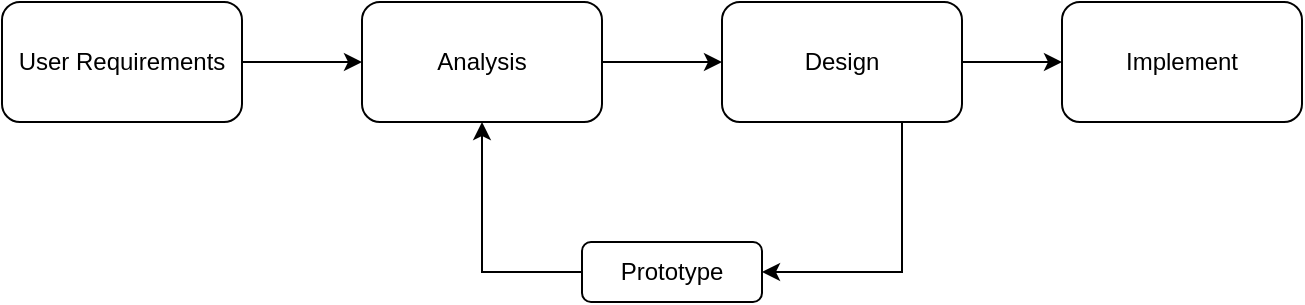 <mxfile version="14.5.1" type="device"><diagram id="wMXgy-sYWgviRdfHoszo" name="Page-1"><mxGraphModel dx="1425" dy="872" grid="1" gridSize="10" guides="1" tooltips="1" connect="1" arrows="1" fold="1" page="1" pageScale="1" pageWidth="827" pageHeight="1169" math="0" shadow="0"><root><mxCell id="0"/><mxCell id="1" parent="0"/><mxCell id="qVHUFdv28q7hV_MNFJD7-6" style="edgeStyle=orthogonalEdgeStyle;rounded=0;orthogonalLoop=1;jettySize=auto;html=1;exitX=1;exitY=0.5;exitDx=0;exitDy=0;entryX=0;entryY=0.5;entryDx=0;entryDy=0;" edge="1" parent="1" source="qVHUFdv28q7hV_MNFJD7-1" target="qVHUFdv28q7hV_MNFJD7-2"><mxGeometry relative="1" as="geometry"/></mxCell><mxCell id="qVHUFdv28q7hV_MNFJD7-1" value="User Requirements" style="rounded=1;whiteSpace=wrap;html=1;" vertex="1" parent="1"><mxGeometry x="130" y="190" width="120" height="60" as="geometry"/></mxCell><mxCell id="qVHUFdv28q7hV_MNFJD7-7" style="edgeStyle=orthogonalEdgeStyle;rounded=0;orthogonalLoop=1;jettySize=auto;html=1;exitX=1;exitY=0.5;exitDx=0;exitDy=0;entryX=0;entryY=0.5;entryDx=0;entryDy=0;" edge="1" parent="1" source="qVHUFdv28q7hV_MNFJD7-2" target="qVHUFdv28q7hV_MNFJD7-3"><mxGeometry relative="1" as="geometry"/></mxCell><mxCell id="qVHUFdv28q7hV_MNFJD7-2" value="Analysis" style="rounded=1;whiteSpace=wrap;html=1;" vertex="1" parent="1"><mxGeometry x="310" y="190" width="120" height="60" as="geometry"/></mxCell><mxCell id="qVHUFdv28q7hV_MNFJD7-8" style="edgeStyle=orthogonalEdgeStyle;rounded=0;orthogonalLoop=1;jettySize=auto;html=1;exitX=1;exitY=0.5;exitDx=0;exitDy=0;entryX=0;entryY=0.5;entryDx=0;entryDy=0;" edge="1" parent="1" source="qVHUFdv28q7hV_MNFJD7-3" target="qVHUFdv28q7hV_MNFJD7-4"><mxGeometry relative="1" as="geometry"/></mxCell><mxCell id="qVHUFdv28q7hV_MNFJD7-9" style="edgeStyle=orthogonalEdgeStyle;rounded=0;orthogonalLoop=1;jettySize=auto;html=1;exitX=0.75;exitY=1;exitDx=0;exitDy=0;entryX=1;entryY=0.5;entryDx=0;entryDy=0;" edge="1" parent="1" source="qVHUFdv28q7hV_MNFJD7-3" target="qVHUFdv28q7hV_MNFJD7-5"><mxGeometry relative="1" as="geometry"><mxPoint x="510" y="320" as="targetPoint"/><Array as="points"><mxPoint x="580" y="325"/></Array></mxGeometry></mxCell><mxCell id="qVHUFdv28q7hV_MNFJD7-3" value="Design" style="rounded=1;whiteSpace=wrap;html=1;" vertex="1" parent="1"><mxGeometry x="490" y="190" width="120" height="60" as="geometry"/></mxCell><mxCell id="qVHUFdv28q7hV_MNFJD7-4" value="Implement" style="rounded=1;whiteSpace=wrap;html=1;" vertex="1" parent="1"><mxGeometry x="660" y="190" width="120" height="60" as="geometry"/></mxCell><mxCell id="qVHUFdv28q7hV_MNFJD7-10" style="edgeStyle=orthogonalEdgeStyle;rounded=0;orthogonalLoop=1;jettySize=auto;html=1;exitX=0;exitY=0.5;exitDx=0;exitDy=0;entryX=0.5;entryY=1;entryDx=0;entryDy=0;" edge="1" parent="1" source="qVHUFdv28q7hV_MNFJD7-5" target="qVHUFdv28q7hV_MNFJD7-2"><mxGeometry relative="1" as="geometry"/></mxCell><mxCell id="qVHUFdv28q7hV_MNFJD7-5" value="Prototype" style="rounded=1;whiteSpace=wrap;html=1;" vertex="1" parent="1"><mxGeometry x="420" y="310" width="90" height="30" as="geometry"/></mxCell></root></mxGraphModel></diagram></mxfile>
